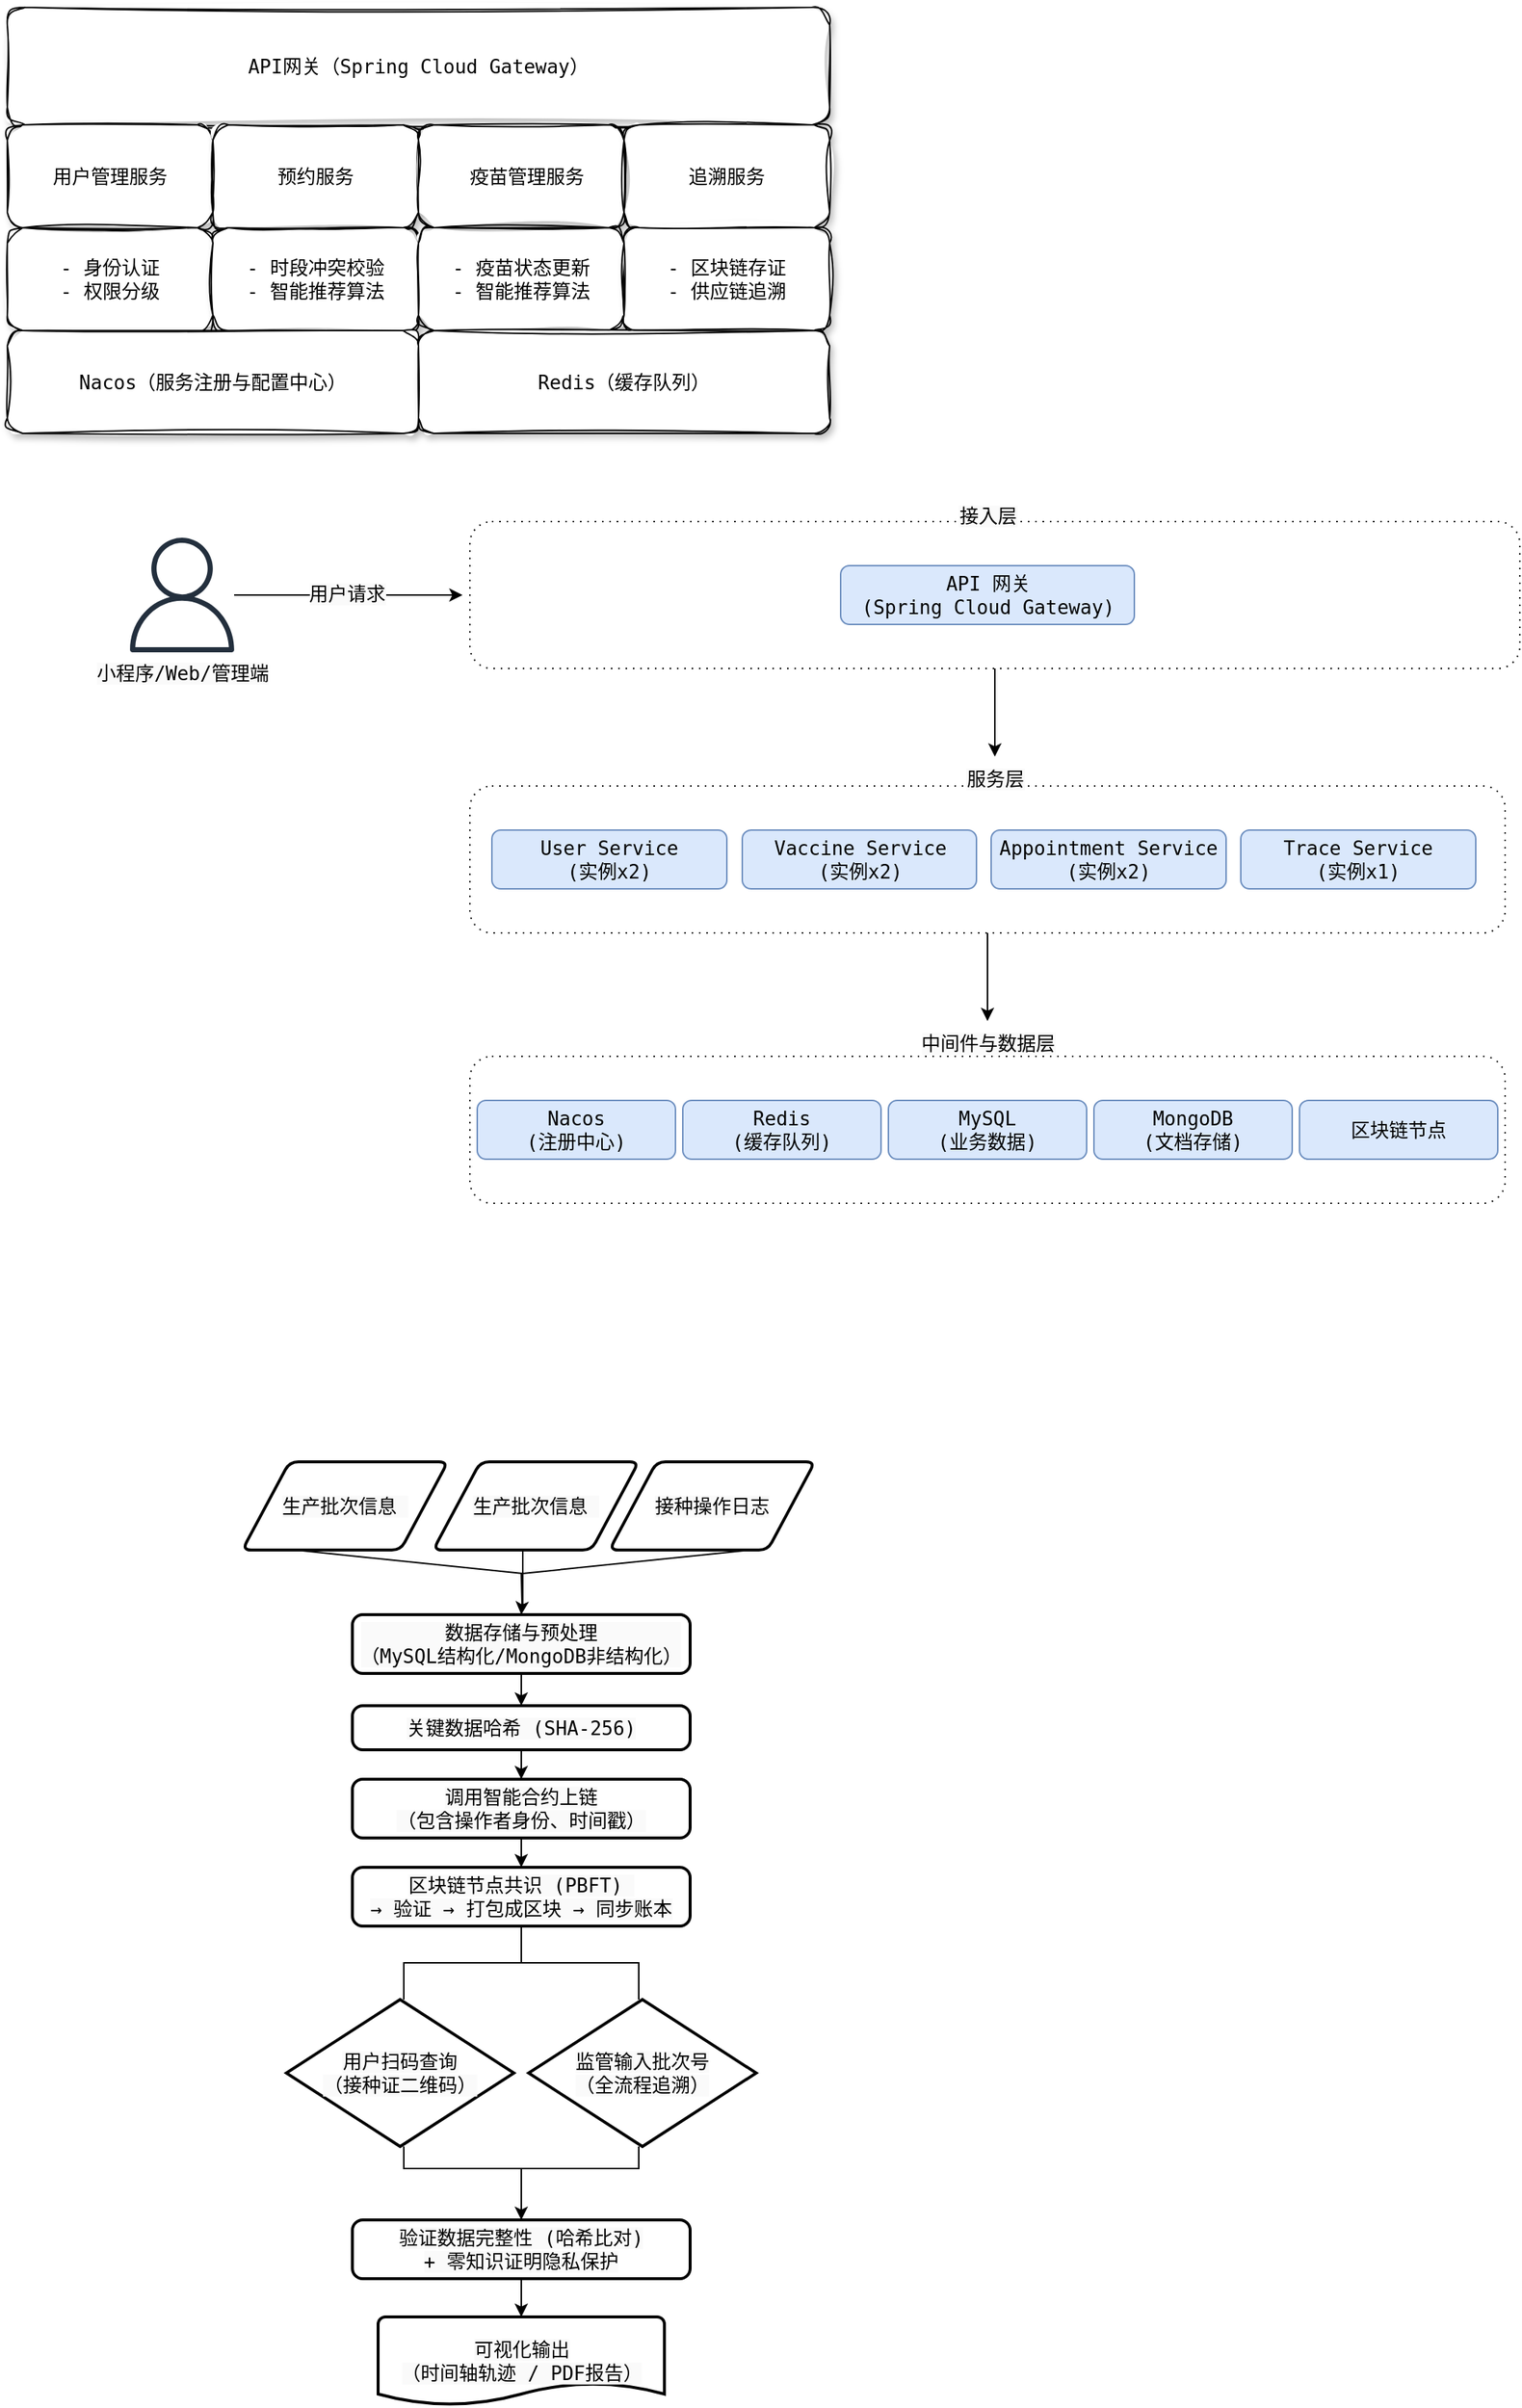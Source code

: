 <mxfile version="27.0.3">
  <diagram name="第 1 页" id="VxLmsfFl5GbTY4NfgnjO">
    <mxGraphModel dx="1250" dy="1522" grid="1" gridSize="10" guides="1" tooltips="1" connect="1" arrows="1" fold="1" page="1" pageScale="1" pageWidth="1169" pageHeight="827" background="none" math="0" shadow="0">
      <root>
        <mxCell id="0" />
        <mxCell id="1" parent="0" />
        <mxCell id="P-O2WmCgX-pvdEC-6ExG-1" value="&lt;span style=&quot;font-family: &amp;quot;Cascadia Code&amp;quot;, &amp;quot;Fira Code&amp;quot;, Consolas, monospace; font-size: 13px; text-align: start; white-space: pre;&quot;&gt;API网关（Spring Cloud Gateway）&lt;/span&gt;" style="rounded=1;whiteSpace=wrap;html=1;labelBackgroundColor=none;fontColor=default;textShadow=0;glass=0;shadow=1;sketch=1;curveFitting=1;jiggle=2;" parent="1" vertex="1">
          <mxGeometry x="10" y="-290" width="560" height="80" as="geometry" />
        </mxCell>
        <mxCell id="P-O2WmCgX-pvdEC-6ExG-2" value="&lt;span style=&quot;font-family: &amp;quot;Cascadia Code&amp;quot;, &amp;quot;Fira Code&amp;quot;, Consolas, monospace; font-size: 13px; text-align: start; white-space: pre;&quot;&gt;用户管理服务&lt;/span&gt;" style="rounded=1;whiteSpace=wrap;html=1;labelBackgroundColor=none;fontColor=default;textShadow=0;glass=0;shadow=1;sketch=1;curveFitting=1;jiggle=2;" parent="1" vertex="1">
          <mxGeometry x="10" y="-210" width="140" height="70" as="geometry" />
        </mxCell>
        <mxCell id="P-O2WmCgX-pvdEC-6ExG-5" value="&lt;span style=&quot;font-family: &amp;quot;Cascadia Code&amp;quot;, &amp;quot;Fira Code&amp;quot;, Consolas, monospace; font-size: 13px; text-align: start; white-space: pre;&quot;&gt;预约服务&lt;/span&gt;" style="rounded=1;whiteSpace=wrap;html=1;labelBackgroundColor=none;fontColor=default;textShadow=0;glass=0;shadow=1;sketch=1;curveFitting=1;jiggle=2;" parent="1" vertex="1">
          <mxGeometry x="150" y="-210" width="140" height="70" as="geometry" />
        </mxCell>
        <mxCell id="P-O2WmCgX-pvdEC-6ExG-6" value="&lt;span style=&quot;font-family: &amp;quot;Cascadia Code&amp;quot;, &amp;quot;Fira Code&amp;quot;, Consolas, monospace; font-size: 13px; text-align: start; white-space: pre;&quot;&gt; 疫苗管理服务&lt;/span&gt;" style="rounded=1;whiteSpace=wrap;html=1;labelBackgroundColor=none;fontColor=default;textShadow=0;glass=0;shadow=1;sketch=1;curveFitting=1;jiggle=2;" parent="1" vertex="1">
          <mxGeometry x="290" y="-210" width="140" height="70" as="geometry" />
        </mxCell>
        <mxCell id="P-O2WmCgX-pvdEC-6ExG-7" value="&lt;span style=&quot;font-family: &amp;quot;Cascadia Code&amp;quot;, &amp;quot;Fira Code&amp;quot;, Consolas, monospace; font-size: 13px; text-align: start; white-space: pre;&quot;&gt;追溯服务&lt;/span&gt;" style="rounded=1;whiteSpace=wrap;html=1;labelBackgroundColor=none;fontColor=default;textShadow=0;glass=0;shadow=1;sketch=1;curveFitting=1;jiggle=2;" parent="1" vertex="1">
          <mxGeometry x="430" y="-210" width="140" height="70" as="geometry" />
        </mxCell>
        <mxCell id="P-O2WmCgX-pvdEC-6ExG-8" value="&lt;span style=&quot;font-family: &amp;quot;Cascadia Code&amp;quot;, &amp;quot;Fira Code&amp;quot;, Consolas, monospace; font-size: 13px; text-align: start; white-space: pre;&quot;&gt;- 身份认证&lt;br&gt;- 权限分级&lt;br&gt;&lt;/span&gt;" style="rounded=1;whiteSpace=wrap;html=1;labelBackgroundColor=none;fontColor=default;textShadow=0;glass=0;shadow=1;sketch=1;curveFitting=1;jiggle=2;" parent="1" vertex="1">
          <mxGeometry x="10" y="-140" width="140" height="70" as="geometry" />
        </mxCell>
        <mxCell id="P-O2WmCgX-pvdEC-6ExG-9" value="&lt;span style=&quot;font-family: &amp;quot;Cascadia Code&amp;quot;, &amp;quot;Fira Code&amp;quot;, Consolas, monospace; font-size: 13px; text-align: start; white-space: pre;&quot;&gt;- 时段冲突校验&lt;br&gt;- 智能推荐算法&lt;br&gt;&lt;/span&gt;" style="rounded=1;whiteSpace=wrap;html=1;labelBackgroundColor=none;fontColor=default;textShadow=0;glass=0;shadow=1;sketch=1;curveFitting=1;jiggle=2;" parent="1" vertex="1">
          <mxGeometry x="150" y="-140" width="140" height="70" as="geometry" />
        </mxCell>
        <mxCell id="P-O2WmCgX-pvdEC-6ExG-10" value="&lt;span style=&quot;font-family: &amp;quot;Cascadia Code&amp;quot;, &amp;quot;Fira Code&amp;quot;, Consolas, monospace; font-size: 13px; text-align: start; white-space: pre;&quot;&gt;- 疫苗状态更新&lt;br&gt;- 智能推荐算法&lt;/span&gt;" style="rounded=1;whiteSpace=wrap;html=1;labelBackgroundColor=none;fontColor=default;textShadow=0;glass=0;shadow=1;sketch=1;curveFitting=1;jiggle=2;" parent="1" vertex="1">
          <mxGeometry x="290" y="-140" width="140" height="70" as="geometry" />
        </mxCell>
        <mxCell id="P-O2WmCgX-pvdEC-6ExG-11" value="&lt;span style=&quot;font-family: &amp;quot;Cascadia Code&amp;quot;, &amp;quot;Fira Code&amp;quot;, Consolas, monospace; font-size: 13px; text-align: start; white-space: pre;&quot;&gt;- 区块链存证&lt;br&gt;- 供应链追溯&lt;br&gt;&lt;/span&gt;" style="rounded=1;whiteSpace=wrap;html=1;labelBackgroundColor=none;fontColor=default;textShadow=0;glass=0;shadow=1;sketch=1;curveFitting=1;jiggle=2;" parent="1" vertex="1">
          <mxGeometry x="430" y="-140" width="140" height="70" as="geometry" />
        </mxCell>
        <mxCell id="P-O2WmCgX-pvdEC-6ExG-12" value="&lt;span style=&quot;font-family: &amp;quot;Cascadia Code&amp;quot;, &amp;quot;Fira Code&amp;quot;, Consolas, monospace; font-size: 13px; text-align: start; white-space: pre;&quot;&gt;Nacos（服务注册与配置中心）&lt;/span&gt;" style="rounded=1;whiteSpace=wrap;html=1;labelBackgroundColor=none;fontColor=default;textShadow=0;glass=0;shadow=1;sketch=1;curveFitting=1;jiggle=2;" parent="1" vertex="1">
          <mxGeometry x="10" y="-70" width="280" height="70" as="geometry" />
        </mxCell>
        <mxCell id="P-O2WmCgX-pvdEC-6ExG-14" value="&lt;span style=&quot;font-family: &amp;quot;Cascadia Code&amp;quot;, &amp;quot;Fira Code&amp;quot;, Consolas, monospace; font-size: 13px; text-align: start; white-space: pre;&quot;&gt;Redis（缓存队列）&lt;/span&gt;" style="rounded=1;whiteSpace=wrap;html=1;labelBackgroundColor=none;fontColor=default;textShadow=0;glass=0;shadow=1;sketch=1;curveFitting=1;jiggle=2;" parent="1" vertex="1">
          <mxGeometry x="290" y="-70" width="280" height="70" as="geometry" />
        </mxCell>
        <mxCell id="RYndFMLu5m47OOJ0UMc0-26" value="" style="edgeStyle=orthogonalEdgeStyle;rounded=0;orthogonalLoop=1;jettySize=auto;html=1;" edge="1" parent="1" source="RYndFMLu5m47OOJ0UMc0-2" target="RYndFMLu5m47OOJ0UMc0-22">
          <mxGeometry relative="1" as="geometry" />
        </mxCell>
        <mxCell id="RYndFMLu5m47OOJ0UMc0-2" value="" style="rounded=1;whiteSpace=wrap;html=1;dashed=1;dashPattern=1 4;fillColor=none;" vertex="1" parent="1">
          <mxGeometry x="325" y="60" width="715" height="100" as="geometry" />
        </mxCell>
        <mxCell id="RYndFMLu5m47OOJ0UMc0-1" value="&lt;span style=&quot;font-family: &amp;quot;Cascadia Code&amp;quot;, &amp;quot;Fira Code&amp;quot;, Consolas, monospace; font-size: 13px; text-align: start; white-space: pre;&quot;&gt;API 网关&lt;br&gt;&lt;/span&gt;&lt;span style=&quot;font-family: &amp;quot;Cascadia Code&amp;quot;, &amp;quot;Fira Code&amp;quot;, Consolas, monospace; font-size: 13px; text-align: start; white-space: pre;&quot;&gt;(Spring Cloud Gateway)&lt;/span&gt;&lt;span style=&quot;font-family: &amp;quot;Cascadia Code&amp;quot;, &amp;quot;Fira Code&amp;quot;, Consolas, monospace; font-size: 13px; text-align: start; white-space: pre;&quot;&gt;&lt;/span&gt;" style="rounded=1;whiteSpace=wrap;html=1;fillColor=#dae8fc;strokeColor=#6c8ebf;fontColor=default;labelBackgroundColor=none;" vertex="1" parent="1">
          <mxGeometry x="577.5" y="90" width="200" height="40" as="geometry" />
        </mxCell>
        <mxCell id="RYndFMLu5m47OOJ0UMc0-5" style="edgeStyle=orthogonalEdgeStyle;rounded=0;orthogonalLoop=1;jettySize=auto;html=1;" edge="1" parent="1" source="RYndFMLu5m47OOJ0UMc0-3">
          <mxGeometry relative="1" as="geometry">
            <mxPoint x="320" y="110" as="targetPoint" />
          </mxGeometry>
        </mxCell>
        <mxCell id="RYndFMLu5m47OOJ0UMc0-6" value="&lt;span style=&quot;font-family: &amp;quot;Cascadia Code&amp;quot;, &amp;quot;Fira Code&amp;quot;, Consolas, monospace; font-size: 13px; text-align: start; white-space-collapse: preserve; background-color: rgb(250, 250, 250);&quot;&gt;用户请求&lt;/span&gt;" style="edgeLabel;html=1;align=center;verticalAlign=middle;resizable=0;points=[];" vertex="1" connectable="0" parent="RYndFMLu5m47OOJ0UMc0-5">
          <mxGeometry x="-0.019" y="1" relative="1" as="geometry">
            <mxPoint as="offset" />
          </mxGeometry>
        </mxCell>
        <mxCell id="RYndFMLu5m47OOJ0UMc0-3" value="&lt;span style=&quot;color: rgb(0, 0, 0); font-family: &amp;quot;Cascadia Code&amp;quot;, &amp;quot;Fira Code&amp;quot;, Consolas, monospace; font-size: 13px; text-align: start; white-space-collapse: preserve; background-color: rgb(250, 250, 250);&quot;&gt;小程序/Web/管理端&lt;/span&gt;" style="sketch=0;outlineConnect=0;fontColor=#232F3E;gradientColor=none;fillColor=#232F3D;strokeColor=none;dashed=0;verticalLabelPosition=bottom;verticalAlign=top;align=center;html=1;fontSize=12;fontStyle=0;aspect=fixed;pointerEvents=1;shape=mxgraph.aws4.user;" vertex="1" parent="1">
          <mxGeometry x="90" y="71" width="78" height="78" as="geometry" />
        </mxCell>
        <mxCell id="RYndFMLu5m47OOJ0UMc0-27" value="" style="edgeStyle=orthogonalEdgeStyle;rounded=0;orthogonalLoop=1;jettySize=auto;html=1;" edge="1" parent="1" source="RYndFMLu5m47OOJ0UMc0-7" target="RYndFMLu5m47OOJ0UMc0-23">
          <mxGeometry relative="1" as="geometry" />
        </mxCell>
        <mxCell id="RYndFMLu5m47OOJ0UMc0-7" value="" style="rounded=1;whiteSpace=wrap;html=1;dashed=1;dashPattern=1 4;fillColor=none;labelBackgroundColor=none;" vertex="1" parent="1">
          <mxGeometry x="325" y="240" width="705" height="100" as="geometry" />
        </mxCell>
        <mxCell id="RYndFMLu5m47OOJ0UMc0-8" value="&lt;span style=&quot;font-family: &amp;quot;Cascadia Code&amp;quot;, &amp;quot;Fira Code&amp;quot;, Consolas, monospace; font-size: 13px; text-align: start; white-space: pre;&quot;&gt;User &lt;/span&gt;&lt;span style=&quot;font-family: &amp;quot;Cascadia Code&amp;quot;, &amp;quot;Fira Code&amp;quot;, Consolas, monospace; font-size: 13px; text-align: start; white-space: pre;&quot;&gt;Service&lt;br&gt;(实例x2)&lt;br&gt;&lt;/span&gt;" style="rounded=1;whiteSpace=wrap;html=1;fillColor=#dae8fc;strokeColor=#6c8ebf;fontColor=default;labelBackgroundColor=none;" vertex="1" parent="1">
          <mxGeometry x="340" y="270" width="160" height="40" as="geometry" />
        </mxCell>
        <mxCell id="RYndFMLu5m47OOJ0UMc0-9" value="&lt;span style=&quot;font-family: &amp;quot;Cascadia Code&amp;quot;, &amp;quot;Fira Code&amp;quot;, Consolas, monospace; font-size: 13px; text-align: start; white-space: pre;&quot;&gt;Vaccine &lt;/span&gt;&lt;span style=&quot;font-family: &amp;quot;Cascadia Code&amp;quot;, &amp;quot;Fira Code&amp;quot;, Consolas, monospace; font-size: 13px; text-align: start; white-space: pre;&quot;&gt;Service&lt;br&gt;(实例x2)&lt;br&gt;&lt;/span&gt;" style="rounded=1;whiteSpace=wrap;html=1;fillColor=#dae8fc;strokeColor=#6c8ebf;fontColor=default;labelBackgroundColor=none;" vertex="1" parent="1">
          <mxGeometry x="510.5" y="270" width="159.5" height="40" as="geometry" />
        </mxCell>
        <mxCell id="RYndFMLu5m47OOJ0UMc0-10" value="&lt;span style=&quot;font-family: &amp;quot;Cascadia Code&amp;quot;, &amp;quot;Fira Code&amp;quot;, Consolas, monospace; font-size: 13px; text-align: start; white-space: pre;&quot;&gt;Appointment &lt;/span&gt;&lt;span style=&quot;font-family: &amp;quot;Cascadia Code&amp;quot;, &amp;quot;Fira Code&amp;quot;, Consolas, monospace; font-size: 13px; text-align: start; white-space: pre;&quot;&gt;Service&lt;br&gt;(实例x2)&lt;br&gt;&lt;/span&gt;" style="rounded=1;whiteSpace=wrap;html=1;fillColor=#dae8fc;strokeColor=#6c8ebf;fontColor=default;labelBackgroundColor=none;" vertex="1" parent="1">
          <mxGeometry x="680" y="270" width="160" height="40" as="geometry" />
        </mxCell>
        <mxCell id="RYndFMLu5m47OOJ0UMc0-11" value="&lt;span style=&quot;font-family: &amp;quot;Cascadia Code&amp;quot;, &amp;quot;Fira Code&amp;quot;, Consolas, monospace; font-size: 13px; text-align: start; white-space: pre;&quot;&gt;Trace &lt;/span&gt;&lt;span style=&quot;font-family: &amp;quot;Cascadia Code&amp;quot;, &amp;quot;Fira Code&amp;quot;, Consolas, monospace; font-size: 13px; text-align: start; white-space: pre;&quot;&gt;Service&lt;br&gt;(实例x1)&lt;br&gt;&lt;/span&gt;" style="rounded=1;whiteSpace=wrap;html=1;fillColor=#dae8fc;strokeColor=#6c8ebf;fontColor=default;labelBackgroundColor=none;" vertex="1" parent="1">
          <mxGeometry x="850" y="270" width="160" height="40" as="geometry" />
        </mxCell>
        <mxCell id="RYndFMLu5m47OOJ0UMc0-12" value="" style="rounded=1;whiteSpace=wrap;html=1;dashed=1;dashPattern=1 4;fillColor=none;labelBackgroundColor=none;fontColor=default;" vertex="1" parent="1">
          <mxGeometry x="325" y="424" width="705" height="100" as="geometry" />
        </mxCell>
        <mxCell id="RYndFMLu5m47OOJ0UMc0-13" value="&lt;span style=&quot;font-family: &amp;quot;Cascadia Code&amp;quot;, &amp;quot;Fira Code&amp;quot;, Consolas, monospace; font-size: 13px; text-align: start; white-space: pre;&quot;&gt;Nacos&lt;br&gt;(注册中心)&lt;br&gt;&lt;/span&gt;&lt;span style=&quot;font-family: &amp;quot;Cascadia Code&amp;quot;, &amp;quot;Fira Code&amp;quot;, Consolas, monospace; font-size: 13px; text-align: start; white-space: pre;&quot;&gt;&lt;/span&gt;" style="rounded=1;whiteSpace=wrap;html=1;fillColor=#dae8fc;strokeColor=#6c8ebf;fontColor=default;labelBackgroundColor=none;" vertex="1" parent="1">
          <mxGeometry x="330" y="454" width="135" height="40" as="geometry" />
        </mxCell>
        <mxCell id="RYndFMLu5m47OOJ0UMc0-14" value="&lt;span style=&quot;font-family: &amp;quot;Cascadia Code&amp;quot;, &amp;quot;Fira Code&amp;quot;, Consolas, monospace; font-size: 13px; text-align: start; white-space: pre;&quot;&gt;Redis&lt;br&gt;(缓存队列)&lt;br&gt;&lt;/span&gt;" style="rounded=1;whiteSpace=wrap;html=1;fillColor=#dae8fc;strokeColor=#6c8ebf;fontColor=default;labelBackgroundColor=none;" vertex="1" parent="1">
          <mxGeometry x="470" y="454" width="135" height="40" as="geometry" />
        </mxCell>
        <mxCell id="RYndFMLu5m47OOJ0UMc0-15" value="&lt;span style=&quot;font-family: &amp;quot;Cascadia Code&amp;quot;, &amp;quot;Fira Code&amp;quot;, Consolas, monospace; font-size: 13px; text-align: start; white-space: pre;&quot;&gt;MySQL&lt;br&gt;(业务数据)&lt;br&gt;&lt;/span&gt;" style="rounded=1;whiteSpace=wrap;html=1;fillColor=#dae8fc;strokeColor=#6c8ebf;fontColor=default;labelBackgroundColor=none;" vertex="1" parent="1">
          <mxGeometry x="610" y="454" width="135" height="40" as="geometry" />
        </mxCell>
        <mxCell id="RYndFMLu5m47OOJ0UMc0-16" value="&lt;span style=&quot;font-family: &amp;quot;Cascadia Code&amp;quot;, &amp;quot;Fira Code&amp;quot;, Consolas, monospace; font-size: 13px; text-align: start; white-space: pre;&quot;&gt;MongoDB&lt;br&gt;(文档存储)&lt;br&gt;&lt;/span&gt;" style="rounded=1;whiteSpace=wrap;html=1;fillColor=#dae8fc;strokeColor=#6c8ebf;fontColor=default;labelBackgroundColor=none;" vertex="1" parent="1">
          <mxGeometry x="750" y="454" width="135" height="40" as="geometry" />
        </mxCell>
        <mxCell id="RYndFMLu5m47OOJ0UMc0-17" value="&lt;span style=&quot;font-family: &amp;quot;Cascadia Code&amp;quot;, &amp;quot;Fira Code&amp;quot;, Consolas, monospace; font-size: 13px; text-align: start; white-space: pre;&quot;&gt;区块链节点&lt;br&gt;&lt;/span&gt;&lt;span style=&quot;font-family: &amp;quot;Cascadia Code&amp;quot;, &amp;quot;Fira Code&amp;quot;, Consolas, monospace; font-size: 13px; text-align: start; white-space: pre;&quot;&gt;&lt;/span&gt;" style="rounded=1;whiteSpace=wrap;html=1;fillColor=#dae8fc;strokeColor=#6c8ebf;fontColor=default;labelBackgroundColor=none;" vertex="1" parent="1">
          <mxGeometry x="890" y="454" width="135" height="40" as="geometry" />
        </mxCell>
        <mxCell id="RYndFMLu5m47OOJ0UMc0-21" value="&lt;span style=&quot;font-family: &amp;quot;Cascadia Code&amp;quot;, &amp;quot;Fira Code&amp;quot;, Consolas, monospace; font-size: 13px; text-align: start; white-space: pre; background-color: rgb(250, 250, 250);&quot;&gt;接入层&lt;/span&gt;" style="text;html=1;align=center;verticalAlign=middle;whiteSpace=wrap;rounded=0;" vertex="1" parent="1">
          <mxGeometry x="647.5" y="41" width="60" height="30" as="geometry" />
        </mxCell>
        <mxCell id="RYndFMLu5m47OOJ0UMc0-22" value="&lt;span style=&quot;font-family: &amp;quot;Cascadia Code&amp;quot;, &amp;quot;Fira Code&amp;quot;, Consolas, monospace; font-size: 13px; text-align: start; white-space: pre; background-color: rgb(250, 250, 250);&quot;&gt;服务层&lt;/span&gt;" style="text;html=1;align=center;verticalAlign=middle;whiteSpace=wrap;rounded=0;" vertex="1" parent="1">
          <mxGeometry x="652.5" y="220" width="60" height="30" as="geometry" />
        </mxCell>
        <mxCell id="RYndFMLu5m47OOJ0UMc0-23" value="&lt;span style=&quot;font-family: &amp;quot;Cascadia Code&amp;quot;, &amp;quot;Fira Code&amp;quot;, Consolas, monospace; font-size: 13px; text-align: start; white-space: pre; background-color: rgb(250, 250, 250);&quot;&gt;中间件与数据层&lt;/span&gt;" style="text;html=1;align=center;verticalAlign=middle;whiteSpace=wrap;rounded=0;" vertex="1" parent="1">
          <mxGeometry x="647.5" y="400" width="60" height="30" as="geometry" />
        </mxCell>
        <mxCell id="RYndFMLu5m47OOJ0UMc0-32" value="&lt;span style=&quot;font-family: &amp;quot;Cascadia Code&amp;quot;, &amp;quot;Fira Code&amp;quot;, Consolas, monospace; font-size: 13px; text-align: start; white-space: pre; background-color: rgb(250, 250, 250);&quot;&gt;生产批次信息 &lt;/span&gt;" style="shape=parallelogram;html=1;strokeWidth=2;perimeter=parallelogramPerimeter;whiteSpace=wrap;rounded=1;arcSize=12;size=0.23;" vertex="1" parent="1">
          <mxGeometry x="170" y="700" width="140" height="60" as="geometry" />
        </mxCell>
        <mxCell id="RYndFMLu5m47OOJ0UMc0-33" value="&lt;span style=&quot;font-family: &amp;quot;Cascadia Code&amp;quot;, &amp;quot;Fira Code&amp;quot;, Consolas, monospace; font-size: 13px; text-align: start; white-space: pre; background-color: rgb(250, 250, 250);&quot;&gt;生产批次信息 &lt;/span&gt;" style="shape=parallelogram;html=1;strokeWidth=2;perimeter=parallelogramPerimeter;whiteSpace=wrap;rounded=1;arcSize=12;size=0.23;" vertex="1" parent="1">
          <mxGeometry x="300" y="700" width="140" height="60" as="geometry" />
        </mxCell>
        <mxCell id="RYndFMLu5m47OOJ0UMc0-34" value="&lt;span style=&quot;font-family: &amp;quot;Cascadia Code&amp;quot;, &amp;quot;Fira Code&amp;quot;, Consolas, monospace; font-size: 13px; text-align: start; white-space: pre; background-color: rgb(250, 250, 250);&quot;&gt;接种操作日志&lt;/span&gt;" style="shape=parallelogram;html=1;strokeWidth=2;perimeter=parallelogramPerimeter;whiteSpace=wrap;rounded=1;arcSize=12;size=0.23;" vertex="1" parent="1">
          <mxGeometry x="420" y="700" width="140" height="60" as="geometry" />
        </mxCell>
        <mxCell id="RYndFMLu5m47OOJ0UMc0-41" value="" style="edgeStyle=orthogonalEdgeStyle;rounded=0;orthogonalLoop=1;jettySize=auto;html=1;" edge="1" parent="1" target="RYndFMLu5m47OOJ0UMc0-37">
          <mxGeometry relative="1" as="geometry">
            <mxPoint x="360" y="776" as="sourcePoint" />
          </mxGeometry>
        </mxCell>
        <mxCell id="RYndFMLu5m47OOJ0UMc0-35" value="" style="verticalLabelPosition=bottom;shadow=0;dashed=0;align=center;html=1;verticalAlign=top;shape=mxgraph.electrical.radio.aerial_-_antenna_1;" vertex="1" parent="1">
          <mxGeometry x="206" y="760" width="310" height="40" as="geometry" />
        </mxCell>
        <mxCell id="RYndFMLu5m47OOJ0UMc0-42" value="" style="edgeStyle=orthogonalEdgeStyle;rounded=0;orthogonalLoop=1;jettySize=auto;html=1;" edge="1" parent="1" source="RYndFMLu5m47OOJ0UMc0-37" target="RYndFMLu5m47OOJ0UMc0-38">
          <mxGeometry relative="1" as="geometry" />
        </mxCell>
        <mxCell id="RYndFMLu5m47OOJ0UMc0-37" value="&lt;span style=&quot;box-sizing: border-box; margin: 0px; -webkit-tap-highlight-color: transparent; white-space: pre; display: block; min-height: 1.3rem; padding-left: 0px; font-family: &amp;quot;Cascadia Code&amp;quot;, &amp;quot;Fira Code&amp;quot;, Consolas, monospace; font-size: 13px; background-color: rgb(250, 250, 250);&quot; class=&quot;line&quot;&gt;&lt;span style=&quot;color: light-dark(rgb(0, 0, 0), rgb(255, 255, 255));&quot;&gt;数据存储与预处理&lt;br/&gt;&lt;/span&gt;&lt;span style=&quot;color: light-dark(rgb(0, 0, 0), rgb(255, 255, 255));&quot;&gt;（MySQL结构化/MongoDB非结构化）&lt;/span&gt;&lt;/span&gt;" style="rounded=1;whiteSpace=wrap;html=1;absoluteArcSize=1;arcSize=14;strokeWidth=2;" vertex="1" parent="1">
          <mxGeometry x="245" y="804" width="230" height="40" as="geometry" />
        </mxCell>
        <mxCell id="RYndFMLu5m47OOJ0UMc0-45" value="" style="edgeStyle=orthogonalEdgeStyle;rounded=0;orthogonalLoop=1;jettySize=auto;html=1;" edge="1" parent="1" source="RYndFMLu5m47OOJ0UMc0-38" target="RYndFMLu5m47OOJ0UMc0-43">
          <mxGeometry relative="1" as="geometry" />
        </mxCell>
        <mxCell id="RYndFMLu5m47OOJ0UMc0-38" value="&lt;span style=&quot;font-family: &amp;quot;Cascadia Code&amp;quot;, &amp;quot;Fira Code&amp;quot;, Consolas, monospace; font-size: 13px; font-weight: 400; text-align: start; white-space: pre; background-color: rgb(250, 250, 250);&quot;&gt;关键数据哈希 (SHA-256)&lt;/span&gt;" style="rounded=1;whiteSpace=wrap;html=1;absoluteArcSize=1;arcSize=14;strokeWidth=2;fontStyle=1" vertex="1" parent="1">
          <mxGeometry x="245" y="866" width="230" height="30" as="geometry" />
        </mxCell>
        <mxCell id="RYndFMLu5m47OOJ0UMc0-46" value="" style="edgeStyle=orthogonalEdgeStyle;rounded=0;orthogonalLoop=1;jettySize=auto;html=1;" edge="1" parent="1" source="RYndFMLu5m47OOJ0UMc0-43" target="RYndFMLu5m47OOJ0UMc0-44">
          <mxGeometry relative="1" as="geometry" />
        </mxCell>
        <mxCell id="RYndFMLu5m47OOJ0UMc0-43" value="&lt;span style=&quot;font-family: &amp;quot;Cascadia Code&amp;quot;, &amp;quot;Fira Code&amp;quot;, Consolas, monospace; font-size: 13px; font-weight: 400; text-align: start; white-space: pre; background-color: rgb(250, 250, 250);&quot;&gt;调用智能合约上链&lt;br&gt;（包含操作者身份、时间戳）&lt;br&gt;&lt;/span&gt;" style="rounded=1;whiteSpace=wrap;html=1;absoluteArcSize=1;arcSize=14;strokeWidth=2;fontStyle=1" vertex="1" parent="1">
          <mxGeometry x="245" y="916" width="230" height="40" as="geometry" />
        </mxCell>
        <mxCell id="RYndFMLu5m47OOJ0UMc0-44" value="&lt;span style=&quot;font-family: &amp;quot;Cascadia Code&amp;quot;, &amp;quot;Fira Code&amp;quot;, Consolas, monospace; font-size: 13px; font-weight: 400; text-align: start; white-space: pre; background-color: rgb(250, 250, 250);&quot;&gt;区块链节点共识 (PBFT) &lt;br&gt;→ 验证 → 打包成区块 → 同步账本&lt;/span&gt;" style="rounded=1;whiteSpace=wrap;html=1;absoluteArcSize=1;arcSize=14;strokeWidth=2;fontStyle=1" vertex="1" parent="1">
          <mxGeometry x="245" y="976" width="230" height="40" as="geometry" />
        </mxCell>
        <mxCell id="RYndFMLu5m47OOJ0UMc0-64" value="" style="edgeStyle=orthogonalEdgeStyle;rounded=0;orthogonalLoop=1;jettySize=auto;html=1;" edge="1" parent="1" source="RYndFMLu5m47OOJ0UMc0-47" target="RYndFMLu5m47OOJ0UMc0-59">
          <mxGeometry relative="1" as="geometry" />
        </mxCell>
        <mxCell id="RYndFMLu5m47OOJ0UMc0-47" value="&lt;span style=&quot;font-family: &amp;quot;Cascadia Code&amp;quot;, &amp;quot;Fira Code&amp;quot;, Consolas, monospace; font-size: 13px; font-weight: 400; text-align: start; white-space: pre; background-color: rgb(250, 250, 250);&quot;&gt;验证数据完整性 (哈希比对)&lt;br/&gt;&lt;/span&gt;&lt;span style=&quot;font-family: &amp;quot;Cascadia Code&amp;quot;, &amp;quot;Fira Code&amp;quot;, Consolas, monospace; font-size: 13px; font-weight: 400; text-align: start; white-space: pre; background-color: rgb(250, 250, 250);&quot;&gt;+ 零知识证明隐私保护&lt;/span&gt;&lt;span style=&quot;font-family: &amp;quot;Cascadia Code&amp;quot;, &amp;quot;Fira Code&amp;quot;, Consolas, monospace; font-size: 13px; font-weight: 400; text-align: start; white-space: pre; background-color: rgb(250, 250, 250);&quot;&gt;&lt;/span&gt;" style="rounded=1;whiteSpace=wrap;html=1;absoluteArcSize=1;arcSize=14;strokeWidth=2;fontStyle=1" vertex="1" parent="1">
          <mxGeometry x="245" y="1216" width="230" height="40" as="geometry" />
        </mxCell>
        <mxCell id="RYndFMLu5m47OOJ0UMc0-49" value="&lt;span style=&quot;font-family: &amp;quot;Cascadia Code&amp;quot;, &amp;quot;Fira Code&amp;quot;, Consolas, monospace; font-size: 13px; text-align: start; white-space: pre; background-color: rgb(250, 250, 250);&quot;&gt;用户扫码查询&lt;br/&gt;（接种证二维码）&lt;br/&gt;&lt;/span&gt;" style="strokeWidth=2;html=1;shape=mxgraph.flowchart.decision;whiteSpace=wrap;" vertex="1" parent="1">
          <mxGeometry x="200" y="1066" width="155" height="100" as="geometry" />
        </mxCell>
        <mxCell id="RYndFMLu5m47OOJ0UMc0-51" value="" style="strokeWidth=1;html=1;shape=mxgraph.flowchart.annotation_2;align=left;labelPosition=right;pointerEvents=1;direction=south;" vertex="1" parent="1">
          <mxGeometry x="280" y="1016" width="160" height="50" as="geometry" />
        </mxCell>
        <mxCell id="RYndFMLu5m47OOJ0UMc0-52" value="&lt;span style=&quot;font-family: &amp;quot;Cascadia Code&amp;quot;, &amp;quot;Fira Code&amp;quot;, Consolas, monospace; font-size: 13px; text-align: start; white-space: pre; background-color: rgb(250, 250, 250);&quot;&gt;监管输入批次号&lt;br/&gt;（全流程追溯）&lt;br/&gt;&lt;/span&gt;" style="strokeWidth=2;html=1;shape=mxgraph.flowchart.decision;whiteSpace=wrap;" vertex="1" parent="1">
          <mxGeometry x="365" y="1066" width="155" height="100" as="geometry" />
        </mxCell>
        <mxCell id="RYndFMLu5m47OOJ0UMc0-58" value="" style="edgeStyle=orthogonalEdgeStyle;rounded=0;orthogonalLoop=1;jettySize=auto;html=1;" edge="1" parent="1" source="RYndFMLu5m47OOJ0UMc0-53" target="RYndFMLu5m47OOJ0UMc0-47">
          <mxGeometry relative="1" as="geometry" />
        </mxCell>
        <mxCell id="RYndFMLu5m47OOJ0UMc0-53" value="" style="strokeWidth=1;html=1;shape=mxgraph.flowchart.annotation_2;align=left;labelPosition=right;pointerEvents=1;direction=north;" vertex="1" parent="1">
          <mxGeometry x="280" y="1166" width="160" height="30" as="geometry" />
        </mxCell>
        <mxCell id="RYndFMLu5m47OOJ0UMc0-59" value="&lt;span style=&quot;font-family: &amp;quot;Cascadia Code&amp;quot;, &amp;quot;Fira Code&amp;quot;, Consolas, monospace; font-size: 13px; text-align: start; white-space: pre; background-color: rgb(250, 250, 250);&quot;&gt;可视化输出&lt;br/&gt;（时间轴轨迹 / PDF报告）&lt;br/&gt;&lt;/span&gt;" style="strokeWidth=2;html=1;shape=mxgraph.flowchart.document2;whiteSpace=wrap;size=0.25;" vertex="1" parent="1">
          <mxGeometry x="262.5" y="1282" width="195" height="60" as="geometry" />
        </mxCell>
      </root>
    </mxGraphModel>
  </diagram>
</mxfile>
